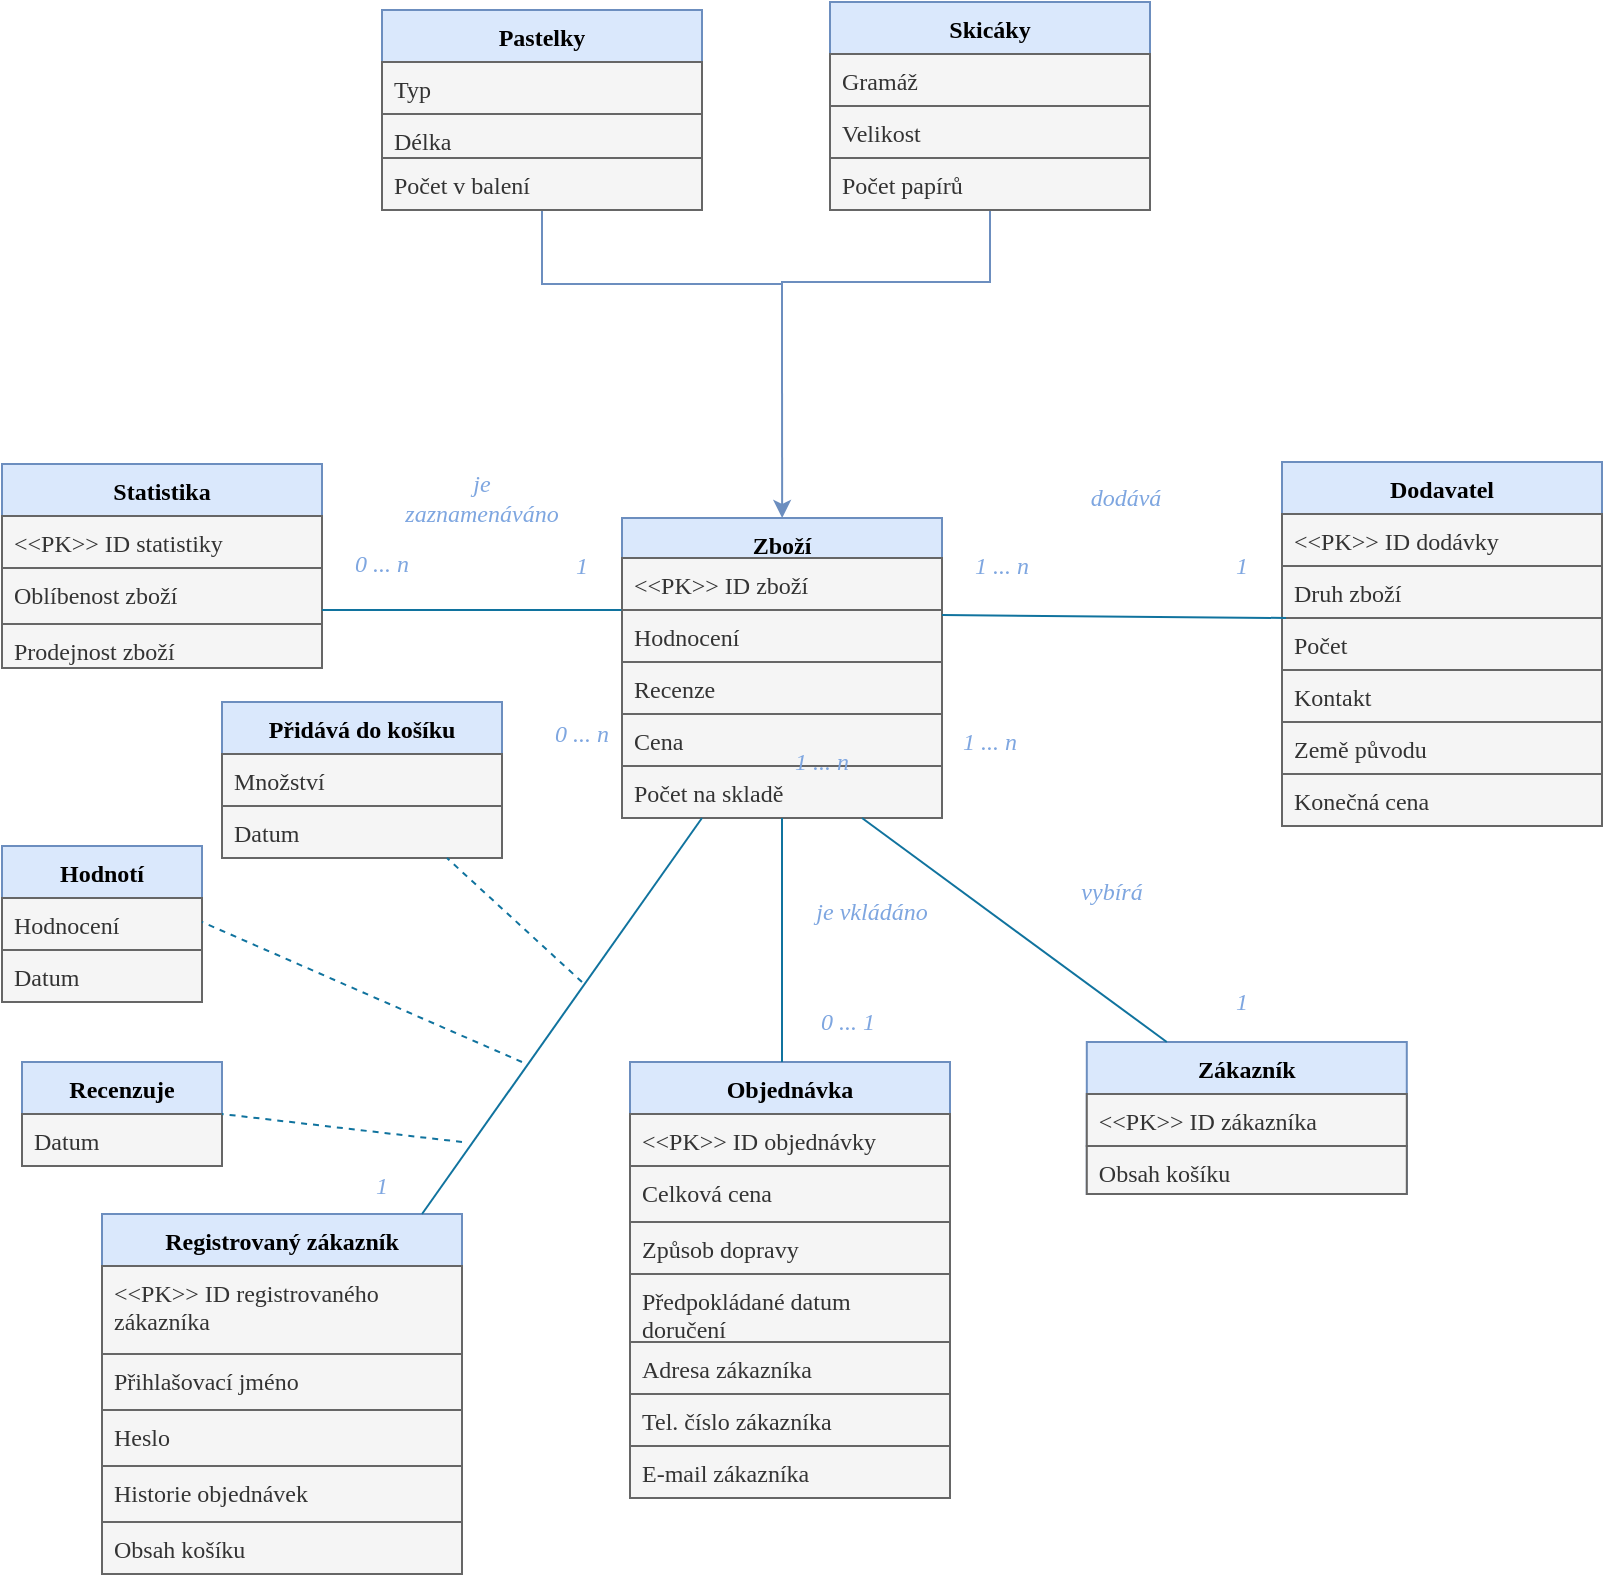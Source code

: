 <mxfile version="13.10.3" type="github">
  <diagram id="C5RBs43oDa-KdzZeNtuy" name="Page-1">
    <mxGraphModel dx="908" dy="1716" grid="1" gridSize="10" guides="1" tooltips="1" connect="1" arrows="1" fold="1" page="1" pageScale="1" pageWidth="827" pageHeight="1169" math="0" shadow="0">
      <root>
        <mxCell id="WIyWlLk6GJQsqaUBKTNV-0" />
        <mxCell id="WIyWlLk6GJQsqaUBKTNV-1" parent="WIyWlLk6GJQsqaUBKTNV-0" />
        <mxCell id="zkfFHV4jXpPFQw0GAbJ--0" value="Zboží" style="swimlane;fontStyle=1;align=center;verticalAlign=top;childLayout=stackLayout;horizontal=1;startSize=20;horizontalStack=0;resizeParent=1;resizeLast=0;collapsible=1;marginBottom=0;rounded=0;shadow=0;strokeWidth=1;fillColor=#dae8fc;strokeColor=#6c8ebf;fontFamily=Verdana;" parent="WIyWlLk6GJQsqaUBKTNV-1" vertex="1">
          <mxGeometry x="320" y="78" width="160" height="150" as="geometry">
            <mxRectangle x="230" y="140" width="160" height="26" as="alternateBounds" />
          </mxGeometry>
        </mxCell>
        <mxCell id="zkfFHV4jXpPFQw0GAbJ--1" value="&lt;&lt;PK&gt;&gt; ID zboží&#xa;" style="text;align=left;verticalAlign=top;spacingLeft=4;spacingRight=4;overflow=hidden;rotatable=0;points=[[0,0.5],[1,0.5]];portConstraint=eastwest;fillColor=#f5f5f5;strokeColor=#666666;fontColor=#333333;fontFamily=Verdana;" parent="zkfFHV4jXpPFQw0GAbJ--0" vertex="1">
          <mxGeometry y="20" width="160" height="26" as="geometry" />
        </mxCell>
        <mxCell id="zkfFHV4jXpPFQw0GAbJ--2" value="Hodnocení" style="text;align=left;verticalAlign=top;spacingLeft=4;spacingRight=4;overflow=hidden;rotatable=0;points=[[0,0.5],[1,0.5]];portConstraint=eastwest;rounded=0;shadow=0;html=0;fillColor=#f5f5f5;strokeColor=#666666;fontColor=#333333;fontFamily=Verdana;" parent="zkfFHV4jXpPFQw0GAbJ--0" vertex="1">
          <mxGeometry y="46" width="160" height="26" as="geometry" />
        </mxCell>
        <mxCell id="JaXvLMGw2LlgTOnkyeHC-65" value="Recenze" style="text;align=left;verticalAlign=top;spacingLeft=4;spacingRight=4;overflow=hidden;rotatable=0;points=[[0,0.5],[1,0.5]];portConstraint=eastwest;rounded=0;shadow=0;html=0;fillColor=#f5f5f5;strokeColor=#666666;fontColor=#333333;fontFamily=Verdana;" parent="zkfFHV4jXpPFQw0GAbJ--0" vertex="1">
          <mxGeometry y="72" width="160" height="26" as="geometry" />
        </mxCell>
        <mxCell id="AJ6dEC1eVE21eoy3BHa8-21" value="Cena" style="text;align=left;verticalAlign=top;spacingLeft=4;spacingRight=4;overflow=hidden;rotatable=0;points=[[0,0.5],[1,0.5]];portConstraint=eastwest;fillColor=#f5f5f5;strokeColor=#666666;fontColor=#333333;fontFamily=Verdana;" parent="zkfFHV4jXpPFQw0GAbJ--0" vertex="1">
          <mxGeometry y="98" width="160" height="26" as="geometry" />
        </mxCell>
        <mxCell id="6qj5Sel-Buj4L6Bamwnv-3" value="Počet na skladě" style="text;align=left;verticalAlign=top;spacingLeft=4;spacingRight=4;overflow=hidden;rotatable=0;points=[[0,0.5],[1,0.5]];portConstraint=eastwest;fillColor=#f5f5f5;strokeColor=#666666;fontColor=#333333;fontFamily=Verdana;" parent="zkfFHV4jXpPFQw0GAbJ--0" vertex="1">
          <mxGeometry y="124" width="160" height="26" as="geometry" />
        </mxCell>
        <mxCell id="adF56M0xgdmxckAzojvA-1" style="edgeStyle=orthogonalEdgeStyle;rounded=0;orthogonalLoop=1;jettySize=auto;html=1;exitX=0.5;exitY=1;exitDx=0;exitDy=0;fillColor=#dae8fc;strokeColor=#6c8ebf;endArrow=none;endFill=0;" parent="WIyWlLk6GJQsqaUBKTNV-1" source="zkfFHV4jXpPFQw0GAbJ--6" edge="1">
          <mxGeometry relative="1" as="geometry">
            <mxPoint x="400" as="targetPoint" />
            <Array as="points">
              <mxPoint x="280" y="-39" />
              <mxPoint x="400" y="-39" />
            </Array>
          </mxGeometry>
        </mxCell>
        <mxCell id="zkfFHV4jXpPFQw0GAbJ--6" value="Pastelky" style="swimlane;fontStyle=1;align=center;verticalAlign=top;childLayout=stackLayout;horizontal=1;startSize=26;horizontalStack=0;resizeParent=1;resizeLast=0;collapsible=1;marginBottom=0;rounded=0;shadow=0;strokeWidth=1;fillColor=#dae8fc;strokeColor=#6c8ebf;fontFamily=Verdana;" parent="WIyWlLk6GJQsqaUBKTNV-1" vertex="1">
          <mxGeometry x="200" y="-176" width="160" height="100" as="geometry">
            <mxRectangle x="130" y="380" width="160" height="26" as="alternateBounds" />
          </mxGeometry>
        </mxCell>
        <mxCell id="zkfFHV4jXpPFQw0GAbJ--8" value="Typ" style="text;align=left;verticalAlign=top;spacingLeft=4;spacingRight=4;overflow=hidden;rotatable=0;points=[[0,0.5],[1,0.5]];portConstraint=eastwest;rounded=0;shadow=0;html=0;fillColor=#f5f5f5;strokeColor=#666666;fontColor=#333333;fontFamily=Verdana;" parent="zkfFHV4jXpPFQw0GAbJ--6" vertex="1">
          <mxGeometry y="26" width="160" height="26" as="geometry" />
        </mxCell>
        <mxCell id="zkfFHV4jXpPFQw0GAbJ--10" value="Délka" style="text;align=left;verticalAlign=top;spacingLeft=4;spacingRight=4;overflow=hidden;rotatable=0;points=[[0,0.5],[1,0.5]];portConstraint=eastwest;fontStyle=0;fillColor=#f5f5f5;strokeColor=#666666;fontColor=#333333;fontFamily=Verdana;" parent="zkfFHV4jXpPFQw0GAbJ--6" vertex="1">
          <mxGeometry y="52" width="160" height="22" as="geometry" />
        </mxCell>
        <mxCell id="zkfFHV4jXpPFQw0GAbJ--11" value="Počet v balení&#xa;" style="text;align=left;verticalAlign=top;spacingLeft=4;spacingRight=4;overflow=hidden;rotatable=0;points=[[0,0.5],[1,0.5]];portConstraint=eastwest;fillColor=#f5f5f5;strokeColor=#666666;fontColor=#333333;fontFamily=Verdana;" parent="zkfFHV4jXpPFQw0GAbJ--6" vertex="1">
          <mxGeometry y="74" width="160" height="26" as="geometry" />
        </mxCell>
        <mxCell id="adF56M0xgdmxckAzojvA-2" style="edgeStyle=orthogonalEdgeStyle;rounded=0;orthogonalLoop=1;jettySize=auto;html=1;exitX=0.5;exitY=1;exitDx=0;exitDy=0;fillColor=#dae8fc;strokeColor=#6c8ebf;startArrow=none;startFill=0;endArrow=none;endFill=0;" parent="WIyWlLk6GJQsqaUBKTNV-1" source="zkfFHV4jXpPFQw0GAbJ--13" edge="1">
          <mxGeometry relative="1" as="geometry">
            <mxPoint x="400" y="-2.274e-13" as="targetPoint" />
            <Array as="points">
              <mxPoint x="504" y="-40" />
              <mxPoint x="400" y="-40" />
            </Array>
          </mxGeometry>
        </mxCell>
        <mxCell id="zkfFHV4jXpPFQw0GAbJ--13" value="Skicáky" style="swimlane;fontStyle=1;align=center;verticalAlign=top;childLayout=stackLayout;horizontal=1;startSize=26;horizontalStack=0;resizeParent=1;resizeLast=0;collapsible=1;marginBottom=0;rounded=0;shadow=0;strokeWidth=1;fillColor=#dae8fc;strokeColor=#6c8ebf;fontFamily=Verdana;" parent="WIyWlLk6GJQsqaUBKTNV-1" vertex="1">
          <mxGeometry x="424" y="-180" width="160" height="104" as="geometry">
            <mxRectangle x="340" y="380" width="170" height="26" as="alternateBounds" />
          </mxGeometry>
        </mxCell>
        <mxCell id="AJ6dEC1eVE21eoy3BHa8-1" value="Gramáž" style="text;align=left;verticalAlign=top;spacingLeft=4;spacingRight=4;overflow=hidden;rotatable=0;points=[[0,0.5],[1,0.5]];portConstraint=eastwest;fillColor=#f5f5f5;strokeColor=#666666;fontColor=#333333;fontFamily=Verdana;" parent="zkfFHV4jXpPFQw0GAbJ--13" vertex="1">
          <mxGeometry y="26" width="160" height="26" as="geometry" />
        </mxCell>
        <mxCell id="AJ6dEC1eVE21eoy3BHa8-0" value="Velikost" style="text;align=left;verticalAlign=top;spacingLeft=4;spacingRight=4;overflow=hidden;rotatable=0;points=[[0,0.5],[1,0.5]];portConstraint=eastwest;fillColor=#f5f5f5;strokeColor=#666666;fontColor=#333333;fontFamily=Verdana;" parent="zkfFHV4jXpPFQw0GAbJ--13" vertex="1">
          <mxGeometry y="52" width="160" height="26" as="geometry" />
        </mxCell>
        <mxCell id="AJ6dEC1eVE21eoy3BHa8-2" value="Počet papírů" style="text;align=left;verticalAlign=top;spacingLeft=4;spacingRight=4;overflow=hidden;rotatable=0;points=[[0,0.5],[1,0.5]];portConstraint=eastwest;fillColor=#f5f5f5;strokeColor=#666666;fontColor=#333333;fontFamily=Verdana;" parent="zkfFHV4jXpPFQw0GAbJ--13" vertex="1">
          <mxGeometry y="78" width="160" height="26" as="geometry" />
        </mxCell>
        <mxCell id="zkfFHV4jXpPFQw0GAbJ--17" value="Dodavatel" style="swimlane;fontStyle=1;align=center;verticalAlign=top;childLayout=stackLayout;horizontal=1;startSize=26;horizontalStack=0;resizeParent=1;resizeLast=0;collapsible=1;marginBottom=0;rounded=0;shadow=0;strokeWidth=1;fillColor=#dae8fc;strokeColor=#6c8ebf;fontFamily=Verdana;" parent="WIyWlLk6GJQsqaUBKTNV-1" vertex="1">
          <mxGeometry x="650" y="50" width="160" height="182" as="geometry">
            <mxRectangle x="550" y="140" width="160" height="26" as="alternateBounds" />
          </mxGeometry>
        </mxCell>
        <mxCell id="zkfFHV4jXpPFQw0GAbJ--18" value="&lt;&lt;PK&gt;&gt; ID dodávky" style="text;align=left;verticalAlign=top;spacingLeft=4;spacingRight=4;overflow=hidden;rotatable=0;points=[[0,0.5],[1,0.5]];portConstraint=eastwest;fillColor=#f5f5f5;strokeColor=#666666;fontColor=#333333;fontFamily=Verdana;" parent="zkfFHV4jXpPFQw0GAbJ--17" vertex="1">
          <mxGeometry y="26" width="160" height="26" as="geometry" />
        </mxCell>
        <mxCell id="zkfFHV4jXpPFQw0GAbJ--19" value="Druh zboží" style="text;align=left;verticalAlign=top;spacingLeft=4;spacingRight=4;overflow=hidden;rotatable=0;points=[[0,0.5],[1,0.5]];portConstraint=eastwest;rounded=0;shadow=0;html=0;fillColor=#f5f5f5;strokeColor=#666666;fontColor=#333333;fontFamily=Verdana;" parent="zkfFHV4jXpPFQw0GAbJ--17" vertex="1">
          <mxGeometry y="52" width="160" height="26" as="geometry" />
        </mxCell>
        <mxCell id="zkfFHV4jXpPFQw0GAbJ--20" value="Počet" style="text;align=left;verticalAlign=top;spacingLeft=4;spacingRight=4;overflow=hidden;rotatable=0;points=[[0,0.5],[1,0.5]];portConstraint=eastwest;rounded=0;shadow=0;html=0;fillColor=#f5f5f5;strokeColor=#666666;fontColor=#333333;fontFamily=Verdana;" parent="zkfFHV4jXpPFQw0GAbJ--17" vertex="1">
          <mxGeometry y="78" width="160" height="26" as="geometry" />
        </mxCell>
        <mxCell id="zkfFHV4jXpPFQw0GAbJ--21" value="Kontakt&#xa;" style="text;align=left;verticalAlign=top;spacingLeft=4;spacingRight=4;overflow=hidden;rotatable=0;points=[[0,0.5],[1,0.5]];portConstraint=eastwest;rounded=0;shadow=0;html=0;fillColor=#f5f5f5;strokeColor=#666666;fontColor=#333333;fontFamily=Verdana;" parent="zkfFHV4jXpPFQw0GAbJ--17" vertex="1">
          <mxGeometry y="104" width="160" height="26" as="geometry" />
        </mxCell>
        <mxCell id="AJ6dEC1eVE21eoy3BHa8-12" value="Země původu&#xa;" style="text;align=left;verticalAlign=top;spacingLeft=4;spacingRight=4;overflow=hidden;rotatable=0;points=[[0,0.5],[1,0.5]];portConstraint=eastwest;rounded=0;shadow=0;html=0;fillColor=#f5f5f5;strokeColor=#666666;fontColor=#333333;fontFamily=Verdana;" parent="zkfFHV4jXpPFQw0GAbJ--17" vertex="1">
          <mxGeometry y="130" width="160" height="26" as="geometry" />
        </mxCell>
        <mxCell id="AJ6dEC1eVE21eoy3BHa8-13" value="Konečná cena" style="text;align=left;verticalAlign=top;spacingLeft=4;spacingRight=4;overflow=hidden;rotatable=0;points=[[0,0.5],[1,0.5]];portConstraint=eastwest;rounded=0;shadow=0;html=0;fillColor=#f5f5f5;strokeColor=#666666;fontColor=#333333;fontFamily=Verdana;" parent="zkfFHV4jXpPFQw0GAbJ--17" vertex="1">
          <mxGeometry y="156" width="160" height="26" as="geometry" />
        </mxCell>
        <mxCell id="AJ6dEC1eVE21eoy3BHa8-14" value="Statistika" style="swimlane;fontStyle=1;align=center;verticalAlign=top;childLayout=stackLayout;horizontal=1;startSize=26;horizontalStack=0;resizeParent=1;resizeLast=0;collapsible=1;marginBottom=0;rounded=0;shadow=0;strokeWidth=1;fillColor=#dae8fc;strokeColor=#6c8ebf;fontFamily=Verdana;" parent="WIyWlLk6GJQsqaUBKTNV-1" vertex="1">
          <mxGeometry x="10" y="51" width="160" height="102" as="geometry">
            <mxRectangle x="130" y="380" width="160" height="26" as="alternateBounds" />
          </mxGeometry>
        </mxCell>
        <mxCell id="AJ6dEC1eVE21eoy3BHa8-15" value="&lt;&lt;PK&gt;&gt; ID statistiky" style="text;align=left;verticalAlign=top;spacingLeft=4;spacingRight=4;overflow=hidden;rotatable=0;points=[[0,0.5],[1,0.5]];portConstraint=eastwest;fillColor=#f5f5f5;strokeColor=#666666;fontColor=#333333;fontFamily=Verdana;" parent="AJ6dEC1eVE21eoy3BHa8-14" vertex="1">
          <mxGeometry y="26" width="160" height="26" as="geometry" />
        </mxCell>
        <mxCell id="AJ6dEC1eVE21eoy3BHa8-16" value="Oblíbenost zboží" style="text;align=left;verticalAlign=top;spacingLeft=4;spacingRight=4;overflow=hidden;rotatable=0;points=[[0,0.5],[1,0.5]];portConstraint=eastwest;rounded=0;shadow=0;html=0;fontFamily=Verdana;fillColor=#f5f5f5;strokeColor=#666666;fontColor=#333333;" parent="AJ6dEC1eVE21eoy3BHa8-14" vertex="1">
          <mxGeometry y="52" width="160" height="28" as="geometry" />
        </mxCell>
        <mxCell id="AJ6dEC1eVE21eoy3BHa8-17" value="Prodejnost zboží" style="text;align=left;verticalAlign=top;spacingLeft=4;spacingRight=4;overflow=hidden;rotatable=0;points=[[0,0.5],[1,0.5]];portConstraint=eastwest;fontStyle=0;fillColor=#f5f5f5;strokeColor=#666666;fontColor=#333333;fontFamily=Verdana;" parent="AJ6dEC1eVE21eoy3BHa8-14" vertex="1">
          <mxGeometry y="80" width="160" height="22" as="geometry" />
        </mxCell>
        <mxCell id="JaXvLMGw2LlgTOnkyeHC-1" value="1 ... n" style="text;html=1;strokeColor=none;fillColor=none;align=center;verticalAlign=middle;whiteSpace=wrap;rounded=0;fontFamily=Verdana;fontColor=#7EA6E0;fontStyle=2" parent="WIyWlLk6GJQsqaUBKTNV-1" vertex="1">
          <mxGeometry x="490" y="92" width="40" height="20" as="geometry" />
        </mxCell>
        <mxCell id="JaXvLMGw2LlgTOnkyeHC-2" value="1" style="text;html=1;strokeColor=none;fillColor=none;align=center;verticalAlign=middle;whiteSpace=wrap;rounded=0;fontFamily=Verdana;fontColor=#7EA6E0;fontStyle=2" parent="WIyWlLk6GJQsqaUBKTNV-1" vertex="1">
          <mxGeometry x="610" y="92" width="40" height="20" as="geometry" />
        </mxCell>
        <mxCell id="JaXvLMGw2LlgTOnkyeHC-4" value="dodává" style="text;html=1;strokeColor=none;fillColor=none;align=center;verticalAlign=middle;whiteSpace=wrap;rounded=0;fontFamily=Verdana;fontColor=#7EA6E0;fontStyle=2" parent="WIyWlLk6GJQsqaUBKTNV-1" vertex="1">
          <mxGeometry x="552.4" y="58" width="40" height="20" as="geometry" />
        </mxCell>
        <mxCell id="JaXvLMGw2LlgTOnkyeHC-5" value="0 ... n" style="text;html=1;align=center;verticalAlign=middle;whiteSpace=wrap;rounded=0;fontFamily=Verdana;fontStyle=2;fontColor=#7EA6E0;" parent="WIyWlLk6GJQsqaUBKTNV-1" vertex="1">
          <mxGeometry x="180" y="91" width="40" height="20" as="geometry" />
        </mxCell>
        <mxCell id="JaXvLMGw2LlgTOnkyeHC-6" value="je zaznamenáváno" style="text;html=1;align=center;verticalAlign=middle;whiteSpace=wrap;rounded=0;fontFamily=Verdana;fontStyle=2;fontColor=#7EA6E0;" parent="WIyWlLk6GJQsqaUBKTNV-1" vertex="1">
          <mxGeometry x="230" y="58" width="40" height="20" as="geometry" />
        </mxCell>
        <mxCell id="JaXvLMGw2LlgTOnkyeHC-7" value="1" style="text;html=1;align=center;verticalAlign=middle;whiteSpace=wrap;rounded=0;fontFamily=Verdana;fontStyle=2;fontColor=#7EA6E0;" parent="WIyWlLk6GJQsqaUBKTNV-1" vertex="1">
          <mxGeometry x="280" y="92" width="40" height="20" as="geometry" />
        </mxCell>
        <mxCell id="JaXvLMGw2LlgTOnkyeHC-24" value="1 ... n" style="text;html=1;strokeColor=none;fillColor=none;align=center;verticalAlign=middle;whiteSpace=wrap;rounded=0;fontFamily=Verdana;fontColor=#7EA6E0;fontStyle=2" parent="WIyWlLk6GJQsqaUBKTNV-1" vertex="1">
          <mxGeometry x="484" y="180" width="40" height="20" as="geometry" />
        </mxCell>
        <mxCell id="JaXvLMGw2LlgTOnkyeHC-29" value="Registrovaný zákazník" style="swimlane;fontStyle=1;align=center;verticalAlign=top;childLayout=stackLayout;horizontal=1;startSize=26;horizontalStack=0;resizeParent=1;resizeLast=0;collapsible=1;marginBottom=0;rounded=0;shadow=0;strokeWidth=1;fillColor=#dae8fc;strokeColor=#6c8ebf;fontFamily=Verdana;" parent="WIyWlLk6GJQsqaUBKTNV-1" vertex="1">
          <mxGeometry x="60" y="426" width="180" height="180" as="geometry">
            <mxRectangle x="340" y="380" width="170" height="26" as="alternateBounds" />
          </mxGeometry>
        </mxCell>
        <mxCell id="JaXvLMGw2LlgTOnkyeHC-30" value="&lt;&lt;PK&gt;&gt; ID registrovaného&#xa;zákazníka" style="text;align=left;verticalAlign=top;spacingLeft=4;spacingRight=4;overflow=hidden;rotatable=0;points=[[0,0.5],[1,0.5]];portConstraint=eastwest;fillColor=#f5f5f5;strokeColor=#666666;fontColor=#333333;fontFamily=Verdana;" parent="JaXvLMGw2LlgTOnkyeHC-29" vertex="1">
          <mxGeometry y="26" width="180" height="44" as="geometry" />
        </mxCell>
        <mxCell id="6qj5Sel-Buj4L6Bamwnv-0" value="Přihlašovací jméno" style="text;align=left;verticalAlign=top;spacingLeft=4;spacingRight=4;overflow=hidden;rotatable=0;points=[[0,0.5],[1,0.5]];portConstraint=eastwest;fillColor=#f5f5f5;strokeColor=#666666;fontColor=#333333;fontFamily=Verdana;" parent="JaXvLMGw2LlgTOnkyeHC-29" vertex="1">
          <mxGeometry y="70" width="180" height="28" as="geometry" />
        </mxCell>
        <mxCell id="6qj5Sel-Buj4L6Bamwnv-1" value="Heslo" style="text;align=left;verticalAlign=top;spacingLeft=4;spacingRight=4;overflow=hidden;rotatable=0;points=[[0,0.5],[1,0.5]];portConstraint=eastwest;fillColor=#f5f5f5;strokeColor=#666666;fontColor=#333333;fontFamily=Verdana;" parent="JaXvLMGw2LlgTOnkyeHC-29" vertex="1">
          <mxGeometry y="98" width="180" height="28" as="geometry" />
        </mxCell>
        <mxCell id="adF56M0xgdmxckAzojvA-13" value="Historie objednávek" style="text;align=left;verticalAlign=top;spacingLeft=4;spacingRight=4;overflow=hidden;rotatable=0;points=[[0,0.5],[1,0.5]];portConstraint=eastwest;fillColor=#f5f5f5;strokeColor=#666666;fontColor=#333333;fontFamily=Verdana;" parent="JaXvLMGw2LlgTOnkyeHC-29" vertex="1">
          <mxGeometry y="126" width="180" height="28" as="geometry" />
        </mxCell>
        <mxCell id="adF56M0xgdmxckAzojvA-53" value="Obsah košíku" style="text;align=left;verticalAlign=top;spacingLeft=4;spacingRight=4;overflow=hidden;rotatable=0;points=[[0,0.5],[1,0.5]];portConstraint=eastwest;fillColor=#f5f5f5;strokeColor=#666666;fontColor=#333333;fontFamily=Verdana;" parent="JaXvLMGw2LlgTOnkyeHC-29" vertex="1">
          <mxGeometry y="154" width="180" height="26" as="geometry" />
        </mxCell>
        <mxCell id="JaXvLMGw2LlgTOnkyeHC-33" value="Objednávka" style="swimlane;fontStyle=1;align=center;verticalAlign=top;childLayout=stackLayout;horizontal=1;startSize=26;horizontalStack=0;resizeParent=1;resizeLast=0;collapsible=1;marginBottom=0;rounded=0;shadow=0;strokeWidth=1;fillColor=#dae8fc;strokeColor=#6c8ebf;fontFamily=Verdana;" parent="WIyWlLk6GJQsqaUBKTNV-1" vertex="1">
          <mxGeometry x="324" y="350" width="160" height="218" as="geometry">
            <mxRectangle x="340" y="380" width="170" height="26" as="alternateBounds" />
          </mxGeometry>
        </mxCell>
        <mxCell id="JaXvLMGw2LlgTOnkyeHC-34" value="&lt;&lt;PK&gt;&gt; ID objednávky&#xa;" style="text;align=left;verticalAlign=top;spacingLeft=4;spacingRight=4;overflow=hidden;rotatable=0;points=[[0,0.5],[1,0.5]];portConstraint=eastwest;fillColor=#f5f5f5;strokeColor=#666666;fontColor=#333333;fontFamily=Verdana;" parent="JaXvLMGw2LlgTOnkyeHC-33" vertex="1">
          <mxGeometry y="26" width="160" height="26" as="geometry" />
        </mxCell>
        <mxCell id="JaXvLMGw2LlgTOnkyeHC-35" value="Celková cena" style="text;align=left;verticalAlign=top;spacingLeft=4;spacingRight=4;overflow=hidden;rotatable=0;points=[[0,0.5],[1,0.5]];portConstraint=eastwest;fillColor=#f5f5f5;strokeColor=#666666;fontColor=#333333;fontFamily=Verdana;" parent="JaXvLMGw2LlgTOnkyeHC-33" vertex="1">
          <mxGeometry y="52" width="160" height="28" as="geometry" />
        </mxCell>
        <mxCell id="JaXvLMGw2LlgTOnkyeHC-36" value="Způsob dopravy" style="text;align=left;verticalAlign=top;spacingLeft=4;spacingRight=4;overflow=hidden;rotatable=0;points=[[0,0.5],[1,0.5]];portConstraint=eastwest;fillColor=#f5f5f5;strokeColor=#666666;fontColor=#333333;fontFamily=Verdana;" parent="JaXvLMGw2LlgTOnkyeHC-33" vertex="1">
          <mxGeometry y="80" width="160" height="26" as="geometry" />
        </mxCell>
        <mxCell id="JaXvLMGw2LlgTOnkyeHC-44" value="Předpokládané datum&#xa;doručení" style="text;align=left;verticalAlign=top;spacingLeft=4;spacingRight=4;overflow=hidden;rotatable=0;points=[[0,0.5],[1,0.5]];portConstraint=eastwest;fillColor=#f5f5f5;strokeColor=#666666;fontColor=#333333;fontFamily=Verdana;" parent="JaXvLMGw2LlgTOnkyeHC-33" vertex="1">
          <mxGeometry y="106" width="160" height="34" as="geometry" />
        </mxCell>
        <mxCell id="JaXvLMGw2LlgTOnkyeHC-45" value="Adresa zákazníka" style="text;align=left;verticalAlign=top;spacingLeft=4;spacingRight=4;overflow=hidden;rotatable=0;points=[[0,0.5],[1,0.5]];portConstraint=eastwest;fillColor=#f5f5f5;strokeColor=#666666;fontColor=#333333;fontFamily=Verdana;" parent="JaXvLMGw2LlgTOnkyeHC-33" vertex="1">
          <mxGeometry y="140" width="160" height="26" as="geometry" />
        </mxCell>
        <mxCell id="JaXvLMGw2LlgTOnkyeHC-46" value="Tel. číslo zákazníka" style="text;align=left;verticalAlign=top;spacingLeft=4;spacingRight=4;overflow=hidden;rotatable=0;points=[[0,0.5],[1,0.5]];portConstraint=eastwest;fillColor=#f5f5f5;strokeColor=#666666;fontColor=#333333;fontFamily=Verdana;" parent="JaXvLMGw2LlgTOnkyeHC-33" vertex="1">
          <mxGeometry y="166" width="160" height="26" as="geometry" />
        </mxCell>
        <mxCell id="JaXvLMGw2LlgTOnkyeHC-47" value="E-mail zákazníka" style="text;align=left;verticalAlign=top;spacingLeft=4;spacingRight=4;overflow=hidden;rotatable=0;points=[[0,0.5],[1,0.5]];portConstraint=eastwest;fillColor=#f5f5f5;strokeColor=#666666;fontColor=#333333;fontFamily=Verdana;" parent="JaXvLMGw2LlgTOnkyeHC-33" vertex="1">
          <mxGeometry y="192" width="160" height="26" as="geometry" />
        </mxCell>
        <mxCell id="JaXvLMGw2LlgTOnkyeHC-54" style="edgeStyle=orthogonalEdgeStyle;rounded=0;orthogonalLoop=1;jettySize=auto;html=1;exitX=0.5;exitY=1;exitDx=0;exitDy=0;fontFamily=Verdana;fontStyle=2" parent="WIyWlLk6GJQsqaUBKTNV-1" edge="1">
          <mxGeometry relative="1" as="geometry">
            <mxPoint x="300" y="170" as="sourcePoint" />
            <mxPoint x="300" y="170" as="targetPoint" />
          </mxGeometry>
        </mxCell>
        <mxCell id="JaXvLMGw2LlgTOnkyeHC-67" value="1" style="text;html=1;strokeColor=none;fillColor=none;align=center;verticalAlign=middle;whiteSpace=wrap;rounded=0;fontFamily=Verdana;fontColor=#7EA6E0;fontStyle=2" parent="WIyWlLk6GJQsqaUBKTNV-1" vertex="1">
          <mxGeometry x="180" y="402" width="40" height="20" as="geometry" />
        </mxCell>
        <mxCell id="JaXvLMGw2LlgTOnkyeHC-69" value="0 ... n" style="text;html=1;strokeColor=none;fillColor=none;align=center;verticalAlign=middle;whiteSpace=wrap;rounded=0;fontFamily=Verdana;fontColor=#7EA6E0;fontStyle=2" parent="WIyWlLk6GJQsqaUBKTNV-1" vertex="1">
          <mxGeometry x="280" y="176" width="40" height="20" as="geometry" />
        </mxCell>
        <mxCell id="JaXvLMGw2LlgTOnkyeHC-70" value="" style="endArrow=none;html=1;entryX=-0.002;entryY=0;entryDx=0;entryDy=0;entryPerimeter=0;fontFamily=Verdana;fillColor=#b1ddf0;strokeColor=#10739e;" parent="WIyWlLk6GJQsqaUBKTNV-1" target="zkfFHV4jXpPFQw0GAbJ--2" edge="1">
          <mxGeometry width="50" height="50" relative="1" as="geometry">
            <mxPoint x="170" y="124" as="sourcePoint" />
            <mxPoint x="480" y="210" as="targetPoint" />
          </mxGeometry>
        </mxCell>
        <mxCell id="JaXvLMGw2LlgTOnkyeHC-73" value="" style="endArrow=none;html=1;exitX=1;exitY=0.182;exitDx=0;exitDy=0;exitPerimeter=0;fontFamily=Verdana;fillColor=#b1ddf0;strokeColor=#10739e;" parent="WIyWlLk6GJQsqaUBKTNV-1" edge="1">
          <mxGeometry width="50" height="50" relative="1" as="geometry">
            <mxPoint x="480" y="126.504" as="sourcePoint" />
            <mxPoint x="652" y="128" as="targetPoint" />
          </mxGeometry>
        </mxCell>
        <mxCell id="adF56M0xgdmxckAzojvA-3" value="" style="endArrow=classic;html=1;entryX=0.438;entryY=0;entryDx=0;entryDy=0;entryPerimeter=0;fillColor=#dae8fc;strokeColor=#6c8ebf;" parent="WIyWlLk6GJQsqaUBKTNV-1" edge="1">
          <mxGeometry width="50" height="50" relative="1" as="geometry">
            <mxPoint x="400" as="sourcePoint" />
            <mxPoint x="400.08" y="78" as="targetPoint" />
          </mxGeometry>
        </mxCell>
        <mxCell id="adF56M0xgdmxckAzojvA-5" value="Zákazník" style="swimlane;fontStyle=1;align=center;verticalAlign=top;childLayout=stackLayout;horizontal=1;startSize=26;horizontalStack=0;resizeParent=1;resizeLast=0;collapsible=1;marginBottom=0;rounded=0;shadow=0;strokeWidth=1;fillColor=#dae8fc;strokeColor=#6c8ebf;fontFamily=Verdana;" parent="WIyWlLk6GJQsqaUBKTNV-1" vertex="1">
          <mxGeometry x="552.4" y="340" width="160" height="76" as="geometry">
            <mxRectangle x="340" y="380" width="170" height="26" as="alternateBounds" />
          </mxGeometry>
        </mxCell>
        <mxCell id="adF56M0xgdmxckAzojvA-6" value="&lt;&lt;PK&gt;&gt; ID zákazníka" style="text;align=left;verticalAlign=top;spacingLeft=4;spacingRight=4;overflow=hidden;rotatable=0;points=[[0,0.5],[1,0.5]];portConstraint=eastwest;fillColor=#f5f5f5;strokeColor=#666666;fontColor=#333333;fontFamily=Verdana;" parent="adF56M0xgdmxckAzojvA-5" vertex="1">
          <mxGeometry y="26" width="160" height="26" as="geometry" />
        </mxCell>
        <mxCell id="adF56M0xgdmxckAzojvA-52" value="Obsah košíku" style="text;align=left;verticalAlign=top;spacingLeft=4;spacingRight=4;overflow=hidden;rotatable=0;points=[[0,0.5],[1,0.5]];portConstraint=eastwest;fillColor=#f5f5f5;strokeColor=#666666;fontColor=#333333;fontFamily=Verdana;" parent="adF56M0xgdmxckAzojvA-5" vertex="1">
          <mxGeometry y="52" width="160" height="24" as="geometry" />
        </mxCell>
        <mxCell id="adF56M0xgdmxckAzojvA-32" value="" style="endArrow=none;html=1;entryX=0.25;entryY=1;entryDx=0;entryDy=0;fontFamily=Verdana;fillColor=#b1ddf0;strokeColor=#10739e;exitX=0.889;exitY=0;exitDx=0;exitDy=0;exitPerimeter=0;" parent="WIyWlLk6GJQsqaUBKTNV-1" source="JaXvLMGw2LlgTOnkyeHC-29" target="zkfFHV4jXpPFQw0GAbJ--0" edge="1">
          <mxGeometry width="50" height="50" relative="1" as="geometry">
            <mxPoint x="180" y="134" as="sourcePoint" />
            <mxPoint x="329.68" y="134" as="targetPoint" />
          </mxGeometry>
        </mxCell>
        <mxCell id="adF56M0xgdmxckAzojvA-33" value="" style="endArrow=none;html=1;fontFamily=Verdana;fillColor=#b1ddf0;strokeColor=#10739e;entryX=0.75;entryY=1;entryDx=0;entryDy=0;exitX=0.25;exitY=0;exitDx=0;exitDy=0;" parent="WIyWlLk6GJQsqaUBKTNV-1" source="adF56M0xgdmxckAzojvA-5" target="zkfFHV4jXpPFQw0GAbJ--0" edge="1">
          <mxGeometry width="50" height="50" relative="1" as="geometry">
            <mxPoint x="530" y="340" as="sourcePoint" />
            <mxPoint x="460" y="180" as="targetPoint" />
          </mxGeometry>
        </mxCell>
        <mxCell id="adF56M0xgdmxckAzojvA-34" value="" style="endArrow=none;html=1;fontFamily=Verdana;fillColor=#b1ddf0;strokeColor=#10739e;entryX=0.5;entryY=0;entryDx=0;entryDy=0;exitX=0.5;exitY=1;exitDx=0;exitDy=0;" parent="WIyWlLk6GJQsqaUBKTNV-1" source="zkfFHV4jXpPFQw0GAbJ--0" edge="1">
          <mxGeometry width="50" height="50" relative="1" as="geometry">
            <mxPoint x="602.4" y="350" as="sourcePoint" />
            <mxPoint x="400" y="350" as="targetPoint" />
          </mxGeometry>
        </mxCell>
        <mxCell id="adF56M0xgdmxckAzojvA-35" value="vybírá" style="text;html=1;strokeColor=none;fillColor=none;align=center;verticalAlign=middle;whiteSpace=wrap;rounded=0;fontFamily=Verdana;fontColor=#7EA6E0;fontStyle=2" parent="WIyWlLk6GJQsqaUBKTNV-1" vertex="1">
          <mxGeometry x="500" y="250" width="130" height="30" as="geometry" />
        </mxCell>
        <mxCell id="adF56M0xgdmxckAzojvA-36" value="1" style="text;html=1;strokeColor=none;fillColor=none;align=center;verticalAlign=middle;whiteSpace=wrap;rounded=0;fontFamily=Verdana;fontColor=#7EA6E0;fontStyle=2" parent="WIyWlLk6GJQsqaUBKTNV-1" vertex="1">
          <mxGeometry x="610" y="310" width="40" height="20" as="geometry" />
        </mxCell>
        <mxCell id="adF56M0xgdmxckAzojvA-37" value="1 ... n" style="text;html=1;strokeColor=none;fillColor=none;align=center;verticalAlign=middle;whiteSpace=wrap;rounded=0;fontFamily=Verdana;fontColor=#7EA6E0;fontStyle=2" parent="WIyWlLk6GJQsqaUBKTNV-1" vertex="1">
          <mxGeometry x="400" y="190" width="40" height="20" as="geometry" />
        </mxCell>
        <mxCell id="adF56M0xgdmxckAzojvA-38" value="0 ... 1" style="text;html=1;strokeColor=none;fillColor=none;align=center;verticalAlign=middle;whiteSpace=wrap;rounded=0;fontFamily=Verdana;fontColor=#7EA6E0;fontStyle=2" parent="WIyWlLk6GJQsqaUBKTNV-1" vertex="1">
          <mxGeometry x="413" y="320" width="40" height="20" as="geometry" />
        </mxCell>
        <mxCell id="adF56M0xgdmxckAzojvA-43" value="je vkládáno" style="text;html=1;strokeColor=none;fillColor=none;align=center;verticalAlign=middle;whiteSpace=wrap;rounded=0;fontFamily=Verdana;fontColor=#7EA6E0;fontStyle=2" parent="WIyWlLk6GJQsqaUBKTNV-1" vertex="1">
          <mxGeometry x="380" y="260" width="130" height="30" as="geometry" />
        </mxCell>
        <mxCell id="9Bkk6n-rKqtNfsNAkArc-1" value="Přidává do košíku" style="swimlane;fontStyle=1;align=center;verticalAlign=top;childLayout=stackLayout;horizontal=1;startSize=26;horizontalStack=0;resizeParent=1;resizeLast=0;collapsible=1;marginBottom=0;rounded=0;shadow=0;strokeWidth=1;fillColor=#dae8fc;strokeColor=#6c8ebf;fontFamily=Verdana;" vertex="1" parent="WIyWlLk6GJQsqaUBKTNV-1">
          <mxGeometry x="120" y="170" width="140" height="78" as="geometry">
            <mxRectangle x="340" y="380" width="170" height="26" as="alternateBounds" />
          </mxGeometry>
        </mxCell>
        <mxCell id="9Bkk6n-rKqtNfsNAkArc-2" value="Množství" style="text;align=left;verticalAlign=top;spacingLeft=4;spacingRight=4;overflow=hidden;rotatable=0;points=[[0,0.5],[1,0.5]];portConstraint=eastwest;fillColor=#f5f5f5;strokeColor=#666666;fontColor=#333333;fontFamily=Verdana;" vertex="1" parent="9Bkk6n-rKqtNfsNAkArc-1">
          <mxGeometry y="26" width="140" height="26" as="geometry" />
        </mxCell>
        <mxCell id="9Bkk6n-rKqtNfsNAkArc-13" value="Datum" style="text;align=left;verticalAlign=top;spacingLeft=4;spacingRight=4;overflow=hidden;rotatable=0;points=[[0,0.5],[1,0.5]];portConstraint=eastwest;fillColor=#f5f5f5;strokeColor=#666666;fontColor=#333333;fontFamily=Verdana;" vertex="1" parent="9Bkk6n-rKqtNfsNAkArc-1">
          <mxGeometry y="52" width="140" height="26" as="geometry" />
        </mxCell>
        <mxCell id="9Bkk6n-rKqtNfsNAkArc-4" value="" style="endArrow=none;html=1;fontFamily=Verdana;fillColor=#b1ddf0;strokeColor=#10739e;dashed=1;" edge="1" parent="WIyWlLk6GJQsqaUBKTNV-1" target="9Bkk6n-rKqtNfsNAkArc-1">
          <mxGeometry width="50" height="50" relative="1" as="geometry">
            <mxPoint x="300" y="310" as="sourcePoint" />
            <mxPoint x="450" y="238" as="targetPoint" />
          </mxGeometry>
        </mxCell>
        <mxCell id="9Bkk6n-rKqtNfsNAkArc-14" value="Hodnotí" style="swimlane;fontStyle=1;align=center;verticalAlign=top;childLayout=stackLayout;horizontal=1;startSize=26;horizontalStack=0;resizeParent=1;resizeLast=0;collapsible=1;marginBottom=0;rounded=0;shadow=0;strokeWidth=1;fillColor=#dae8fc;strokeColor=#6c8ebf;fontFamily=Verdana;" vertex="1" parent="WIyWlLk6GJQsqaUBKTNV-1">
          <mxGeometry x="10" y="242" width="100" height="78" as="geometry">
            <mxRectangle x="340" y="380" width="170" height="26" as="alternateBounds" />
          </mxGeometry>
        </mxCell>
        <mxCell id="9Bkk6n-rKqtNfsNAkArc-15" value="Hodnocení" style="text;align=left;verticalAlign=top;spacingLeft=4;spacingRight=4;overflow=hidden;rotatable=0;points=[[0,0.5],[1,0.5]];portConstraint=eastwest;fillColor=#f5f5f5;strokeColor=#666666;fontColor=#333333;fontFamily=Verdana;" vertex="1" parent="9Bkk6n-rKqtNfsNAkArc-14">
          <mxGeometry y="26" width="100" height="26" as="geometry" />
        </mxCell>
        <mxCell id="9Bkk6n-rKqtNfsNAkArc-16" value="Datum" style="text;align=left;verticalAlign=top;spacingLeft=4;spacingRight=4;overflow=hidden;rotatable=0;points=[[0,0.5],[1,0.5]];portConstraint=eastwest;fillColor=#f5f5f5;strokeColor=#666666;fontColor=#333333;fontFamily=Verdana;" vertex="1" parent="9Bkk6n-rKqtNfsNAkArc-14">
          <mxGeometry y="52" width="100" height="26" as="geometry" />
        </mxCell>
        <mxCell id="9Bkk6n-rKqtNfsNAkArc-17" value="" style="endArrow=none;html=1;fontFamily=Verdana;fillColor=#b1ddf0;strokeColor=#10739e;dashed=1;" edge="1" parent="WIyWlLk6GJQsqaUBKTNV-1">
          <mxGeometry width="50" height="50" relative="1" as="geometry">
            <mxPoint x="270" y="350" as="sourcePoint" />
            <mxPoint x="110" y="280" as="targetPoint" />
          </mxGeometry>
        </mxCell>
        <mxCell id="9Bkk6n-rKqtNfsNAkArc-18" value="Recenzuje" style="swimlane;fontStyle=1;align=center;verticalAlign=top;childLayout=stackLayout;horizontal=1;startSize=26;horizontalStack=0;resizeParent=1;resizeLast=0;collapsible=1;marginBottom=0;rounded=0;shadow=0;strokeWidth=1;fillColor=#dae8fc;strokeColor=#6c8ebf;fontFamily=Verdana;" vertex="1" parent="WIyWlLk6GJQsqaUBKTNV-1">
          <mxGeometry x="20" y="350" width="100" height="52" as="geometry">
            <mxRectangle x="340" y="380" width="170" height="26" as="alternateBounds" />
          </mxGeometry>
        </mxCell>
        <mxCell id="9Bkk6n-rKqtNfsNAkArc-20" value="Datum" style="text;align=left;verticalAlign=top;spacingLeft=4;spacingRight=4;overflow=hidden;rotatable=0;points=[[0,0.5],[1,0.5]];portConstraint=eastwest;fillColor=#f5f5f5;strokeColor=#666666;fontColor=#333333;fontFamily=Verdana;" vertex="1" parent="9Bkk6n-rKqtNfsNAkArc-18">
          <mxGeometry y="26" width="100" height="26" as="geometry" />
        </mxCell>
        <mxCell id="9Bkk6n-rKqtNfsNAkArc-21" value="" style="endArrow=none;html=1;fontFamily=Verdana;fillColor=#b1ddf0;strokeColor=#10739e;dashed=1;entryX=1;entryY=0.5;entryDx=0;entryDy=0;" edge="1" parent="WIyWlLk6GJQsqaUBKTNV-1" target="9Bkk6n-rKqtNfsNAkArc-18">
          <mxGeometry width="50" height="50" relative="1" as="geometry">
            <mxPoint x="240" y="390" as="sourcePoint" />
            <mxPoint x="120" y="290" as="targetPoint" />
          </mxGeometry>
        </mxCell>
      </root>
    </mxGraphModel>
  </diagram>
</mxfile>

